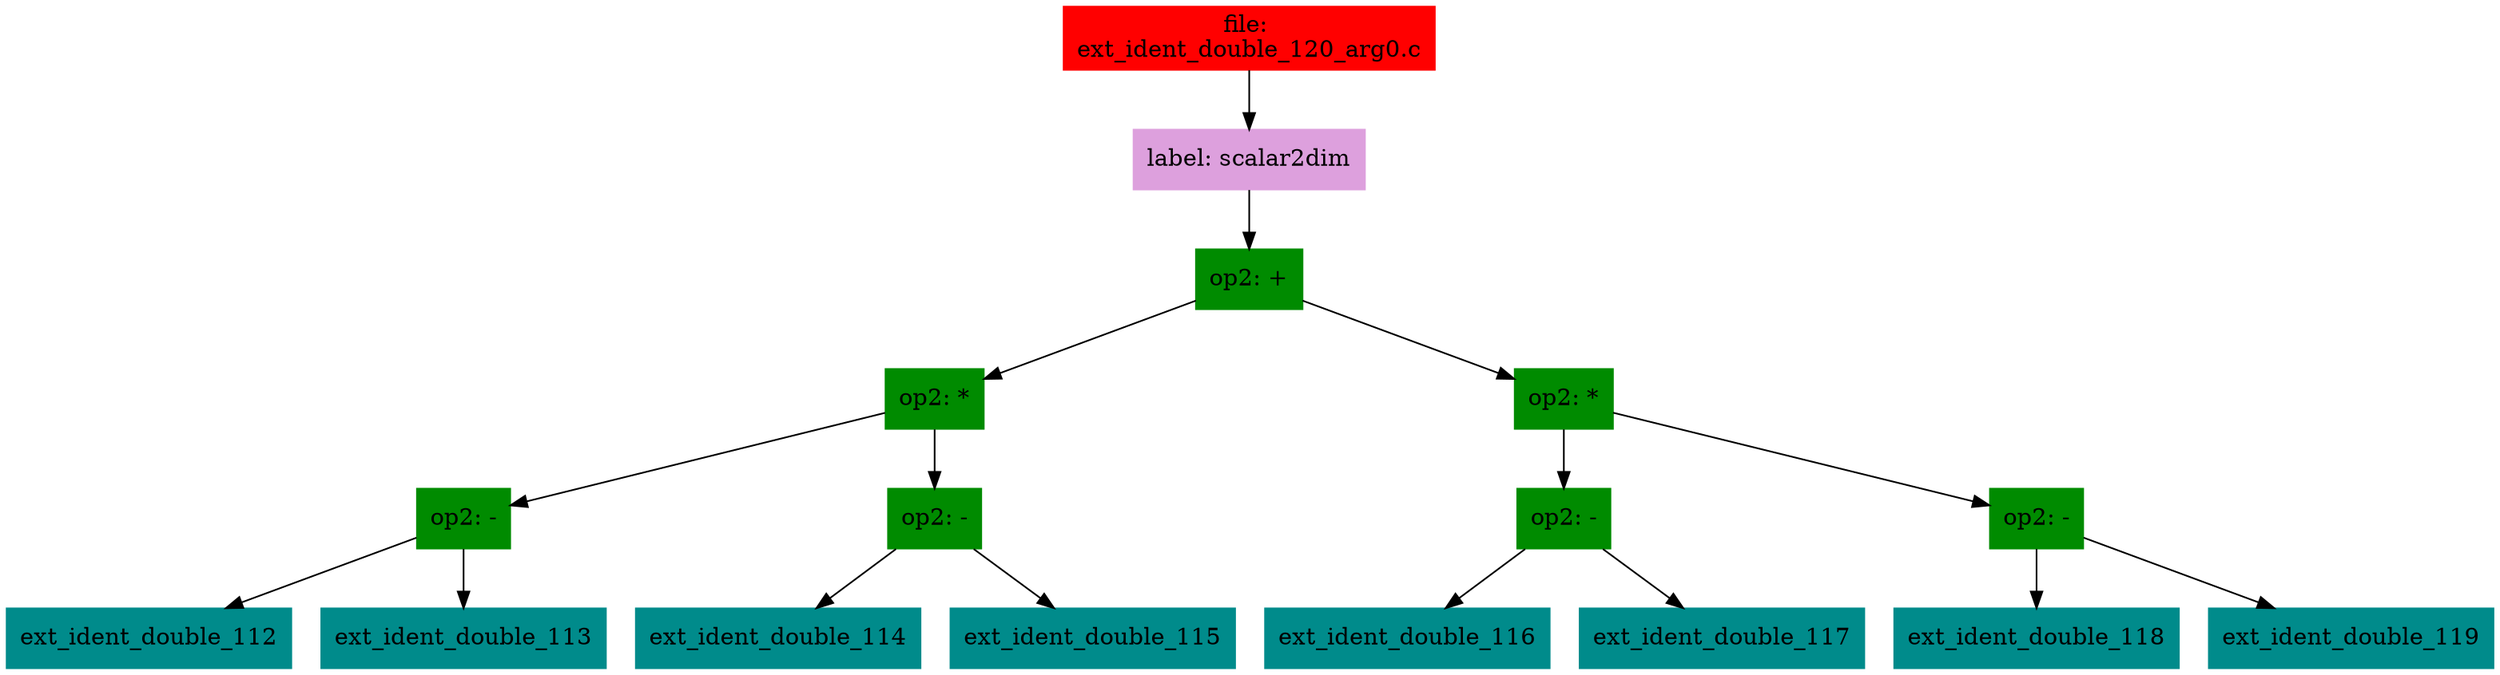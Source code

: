 digraph G {
node [shape=box]

0 [label="file: 
ext_ident_double_120_arg0.c",color=red, style=filled]
1 [label="label: scalar2dim",color=plum, style=filled]
0 -> 1
2 [label="op2: +",color=green4, style=filled]
1 -> 2
3 [label="op2: *",color=green4, style=filled]
2 -> 3
4 [label="op2: -",color=green4, style=filled]
3 -> 4
5 [label="ext_ident_double_112",color=cyan4, style=filled]
4 -> 5
12 [label="ext_ident_double_113",color=cyan4, style=filled]
4 -> 12
19 [label="op2: -",color=green4, style=filled]
3 -> 19
20 [label="ext_ident_double_114",color=cyan4, style=filled]
19 -> 20
27 [label="ext_ident_double_115",color=cyan4, style=filled]
19 -> 27
34 [label="op2: *",color=green4, style=filled]
2 -> 34
35 [label="op2: -",color=green4, style=filled]
34 -> 35
36 [label="ext_ident_double_116",color=cyan4, style=filled]
35 -> 36
43 [label="ext_ident_double_117",color=cyan4, style=filled]
35 -> 43
50 [label="op2: -",color=green4, style=filled]
34 -> 50
51 [label="ext_ident_double_118",color=cyan4, style=filled]
50 -> 51
58 [label="ext_ident_double_119",color=cyan4, style=filled]
50 -> 58


}

